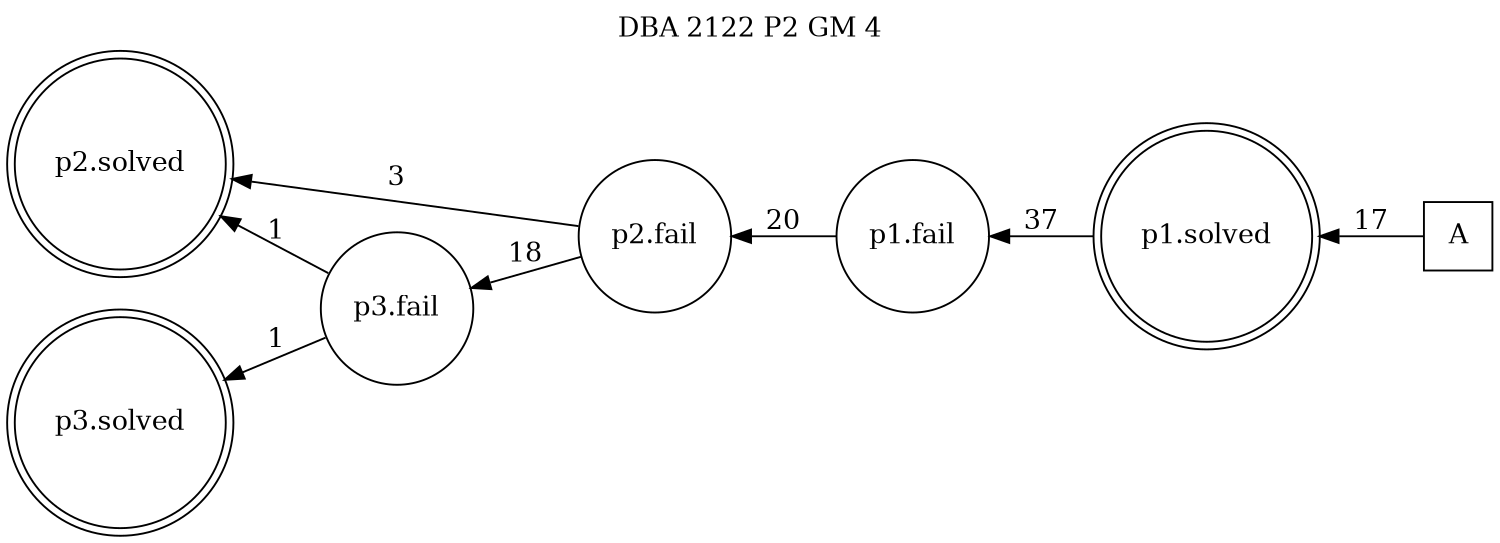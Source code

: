 digraph DBA_2122_P2_GM_4 {
labelloc="tl"
label= " DBA 2122 P2 GM 4 "
rankdir="RL";
graph [ size=" 10 , 10 !"]

"A" [shape="square" label="A"]
"p1.solved" [shape="doublecircle" label="p1.solved"]
"p1.fail" [shape="circle" label="p1.fail"]
"p2.fail" [shape="circle" label="p2.fail"]
"p2.solved" [shape="doublecircle" label="p2.solved"]
"p3.fail" [shape="circle" label="p3.fail"]
"p3.solved" [shape="doublecircle" label="p3.solved"]
"A" -> "p1.solved" [ label=17]
"p1.solved" -> "p1.fail" [ label=37]
"p1.fail" -> "p2.fail" [ label=20]
"p2.fail" -> "p2.solved" [ label=3]
"p2.fail" -> "p3.fail" [ label=18]
"p3.fail" -> "p2.solved" [ label=1]
"p3.fail" -> "p3.solved" [ label=1]
}
